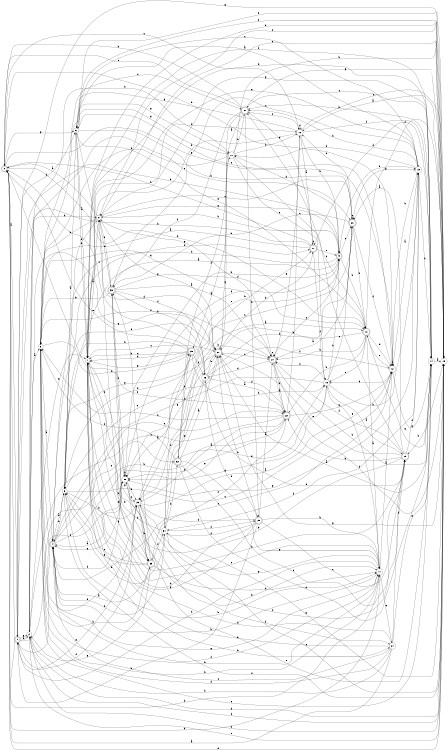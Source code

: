 digraph n29_4 {
__start0 [label="" shape="none"];

rankdir=LR;
size="8,5";

s0 [style="rounded,filled", color="black", fillcolor="white" shape="doublecircle", label="0"];
s1 [style="rounded,filled", color="black", fillcolor="white" shape="doublecircle", label="1"];
s2 [style="filled", color="black", fillcolor="white" shape="circle", label="2"];
s3 [style="filled", color="black", fillcolor="white" shape="circle", label="3"];
s4 [style="rounded,filled", color="black", fillcolor="white" shape="doublecircle", label="4"];
s5 [style="filled", color="black", fillcolor="white" shape="circle", label="5"];
s6 [style="filled", color="black", fillcolor="white" shape="circle", label="6"];
s7 [style="filled", color="black", fillcolor="white" shape="circle", label="7"];
s8 [style="filled", color="black", fillcolor="white" shape="circle", label="8"];
s9 [style="rounded,filled", color="black", fillcolor="white" shape="doublecircle", label="9"];
s10 [style="rounded,filled", color="black", fillcolor="white" shape="doublecircle", label="10"];
s11 [style="filled", color="black", fillcolor="white" shape="circle", label="11"];
s12 [style="filled", color="black", fillcolor="white" shape="circle", label="12"];
s13 [style="filled", color="black", fillcolor="white" shape="circle", label="13"];
s14 [style="filled", color="black", fillcolor="white" shape="circle", label="14"];
s15 [style="filled", color="black", fillcolor="white" shape="circle", label="15"];
s16 [style="filled", color="black", fillcolor="white" shape="circle", label="16"];
s17 [style="rounded,filled", color="black", fillcolor="white" shape="doublecircle", label="17"];
s18 [style="filled", color="black", fillcolor="white" shape="circle", label="18"];
s19 [style="rounded,filled", color="black", fillcolor="white" shape="doublecircle", label="19"];
s20 [style="rounded,filled", color="black", fillcolor="white" shape="doublecircle", label="20"];
s21 [style="rounded,filled", color="black", fillcolor="white" shape="doublecircle", label="21"];
s22 [style="rounded,filled", color="black", fillcolor="white" shape="doublecircle", label="22"];
s23 [style="filled", color="black", fillcolor="white" shape="circle", label="23"];
s24 [style="filled", color="black", fillcolor="white" shape="circle", label="24"];
s25 [style="rounded,filled", color="black", fillcolor="white" shape="doublecircle", label="25"];
s26 [style="filled", color="black", fillcolor="white" shape="circle", label="26"];
s27 [style="rounded,filled", color="black", fillcolor="white" shape="doublecircle", label="27"];
s28 [style="filled", color="black", fillcolor="white" shape="circle", label="28"];
s29 [style="rounded,filled", color="black", fillcolor="white" shape="doublecircle", label="29"];
s30 [style="filled", color="black", fillcolor="white" shape="circle", label="30"];
s31 [style="rounded,filled", color="black", fillcolor="white" shape="doublecircle", label="31"];
s32 [style="rounded,filled", color="black", fillcolor="white" shape="doublecircle", label="32"];
s33 [style="rounded,filled", color="black", fillcolor="white" shape="doublecircle", label="33"];
s34 [style="filled", color="black", fillcolor="white" shape="circle", label="34"];
s35 [style="rounded,filled", color="black", fillcolor="white" shape="doublecircle", label="35"];
s0 -> s1 [label="a"];
s0 -> s11 [label="b"];
s0 -> s16 [label="c"];
s0 -> s10 [label="d"];
s0 -> s12 [label="e"];
s0 -> s22 [label="f"];
s0 -> s6 [label="g"];
s0 -> s11 [label="h"];
s1 -> s2 [label="a"];
s1 -> s9 [label="b"];
s1 -> s2 [label="c"];
s1 -> s6 [label="d"];
s1 -> s23 [label="e"];
s1 -> s30 [label="f"];
s1 -> s15 [label="g"];
s1 -> s22 [label="h"];
s2 -> s3 [label="a"];
s2 -> s28 [label="b"];
s2 -> s20 [label="c"];
s2 -> s15 [label="d"];
s2 -> s7 [label="e"];
s2 -> s15 [label="f"];
s2 -> s27 [label="g"];
s2 -> s8 [label="h"];
s3 -> s4 [label="a"];
s3 -> s35 [label="b"];
s3 -> s31 [label="c"];
s3 -> s29 [label="d"];
s3 -> s23 [label="e"];
s3 -> s21 [label="f"];
s3 -> s21 [label="g"];
s3 -> s11 [label="h"];
s4 -> s5 [label="a"];
s4 -> s5 [label="b"];
s4 -> s32 [label="c"];
s4 -> s18 [label="d"];
s4 -> s22 [label="e"];
s4 -> s30 [label="f"];
s4 -> s11 [label="g"];
s4 -> s34 [label="h"];
s5 -> s6 [label="a"];
s5 -> s11 [label="b"];
s5 -> s12 [label="c"];
s5 -> s17 [label="d"];
s5 -> s27 [label="e"];
s5 -> s15 [label="f"];
s5 -> s29 [label="g"];
s5 -> s23 [label="h"];
s6 -> s7 [label="a"];
s6 -> s7 [label="b"];
s6 -> s12 [label="c"];
s6 -> s27 [label="d"];
s6 -> s10 [label="e"];
s6 -> s15 [label="f"];
s6 -> s28 [label="g"];
s6 -> s20 [label="h"];
s7 -> s8 [label="a"];
s7 -> s24 [label="b"];
s7 -> s27 [label="c"];
s7 -> s16 [label="d"];
s7 -> s35 [label="e"];
s7 -> s30 [label="f"];
s7 -> s35 [label="g"];
s7 -> s35 [label="h"];
s8 -> s0 [label="a"];
s8 -> s9 [label="b"];
s8 -> s20 [label="c"];
s8 -> s33 [label="d"];
s8 -> s15 [label="e"];
s8 -> s5 [label="f"];
s8 -> s27 [label="g"];
s8 -> s3 [label="h"];
s9 -> s5 [label="a"];
s9 -> s10 [label="b"];
s9 -> s20 [label="c"];
s9 -> s4 [label="d"];
s9 -> s30 [label="e"];
s9 -> s13 [label="f"];
s9 -> s8 [label="g"];
s9 -> s28 [label="h"];
s10 -> s11 [label="a"];
s10 -> s22 [label="b"];
s10 -> s27 [label="c"];
s10 -> s12 [label="d"];
s10 -> s18 [label="e"];
s10 -> s15 [label="f"];
s10 -> s15 [label="g"];
s10 -> s21 [label="h"];
s11 -> s12 [label="a"];
s11 -> s3 [label="b"];
s11 -> s7 [label="c"];
s11 -> s1 [label="d"];
s11 -> s24 [label="e"];
s11 -> s4 [label="f"];
s11 -> s23 [label="g"];
s11 -> s4 [label="h"];
s12 -> s13 [label="a"];
s12 -> s13 [label="b"];
s12 -> s4 [label="c"];
s12 -> s18 [label="d"];
s12 -> s10 [label="e"];
s12 -> s12 [label="f"];
s12 -> s14 [label="g"];
s12 -> s0 [label="h"];
s13 -> s6 [label="a"];
s13 -> s14 [label="b"];
s13 -> s6 [label="c"];
s13 -> s28 [label="d"];
s13 -> s7 [label="e"];
s13 -> s34 [label="f"];
s13 -> s30 [label="g"];
s13 -> s31 [label="h"];
s14 -> s15 [label="a"];
s14 -> s19 [label="b"];
s14 -> s31 [label="c"];
s14 -> s7 [label="d"];
s14 -> s3 [label="e"];
s14 -> s7 [label="f"];
s14 -> s8 [label="g"];
s14 -> s31 [label="h"];
s15 -> s16 [label="a"];
s15 -> s7 [label="b"];
s15 -> s8 [label="c"];
s15 -> s0 [label="d"];
s15 -> s2 [label="e"];
s15 -> s6 [label="f"];
s15 -> s27 [label="g"];
s15 -> s2 [label="h"];
s16 -> s17 [label="a"];
s16 -> s7 [label="b"];
s16 -> s15 [label="c"];
s16 -> s16 [label="d"];
s16 -> s21 [label="e"];
s16 -> s14 [label="f"];
s16 -> s3 [label="g"];
s16 -> s9 [label="h"];
s17 -> s3 [label="a"];
s17 -> s0 [label="b"];
s17 -> s17 [label="c"];
s17 -> s14 [label="d"];
s17 -> s9 [label="e"];
s17 -> s18 [label="f"];
s17 -> s31 [label="g"];
s17 -> s1 [label="h"];
s18 -> s19 [label="a"];
s18 -> s9 [label="b"];
s18 -> s20 [label="c"];
s18 -> s4 [label="d"];
s18 -> s11 [label="e"];
s18 -> s21 [label="f"];
s18 -> s30 [label="g"];
s18 -> s13 [label="h"];
s19 -> s20 [label="a"];
s19 -> s8 [label="b"];
s19 -> s31 [label="c"];
s19 -> s13 [label="d"];
s19 -> s27 [label="e"];
s19 -> s21 [label="f"];
s19 -> s33 [label="g"];
s19 -> s22 [label="h"];
s20 -> s21 [label="a"];
s20 -> s33 [label="b"];
s20 -> s23 [label="c"];
s20 -> s16 [label="d"];
s20 -> s20 [label="e"];
s20 -> s12 [label="f"];
s20 -> s13 [label="g"];
s20 -> s10 [label="h"];
s21 -> s22 [label="a"];
s21 -> s14 [label="b"];
s21 -> s9 [label="c"];
s21 -> s26 [label="d"];
s21 -> s21 [label="e"];
s21 -> s15 [label="f"];
s21 -> s8 [label="g"];
s21 -> s22 [label="h"];
s22 -> s23 [label="a"];
s22 -> s3 [label="b"];
s22 -> s2 [label="c"];
s22 -> s27 [label="d"];
s22 -> s30 [label="e"];
s22 -> s35 [label="f"];
s22 -> s12 [label="g"];
s22 -> s16 [label="h"];
s23 -> s12 [label="a"];
s23 -> s24 [label="b"];
s23 -> s19 [label="c"];
s23 -> s25 [label="d"];
s23 -> s14 [label="e"];
s23 -> s1 [label="f"];
s23 -> s33 [label="g"];
s23 -> s35 [label="h"];
s24 -> s0 [label="a"];
s24 -> s2 [label="b"];
s24 -> s4 [label="c"];
s24 -> s3 [label="d"];
s24 -> s7 [label="e"];
s24 -> s19 [label="f"];
s24 -> s14 [label="g"];
s24 -> s7 [label="h"];
s25 -> s21 [label="a"];
s25 -> s1 [label="b"];
s25 -> s19 [label="c"];
s25 -> s7 [label="d"];
s25 -> s26 [label="e"];
s25 -> s34 [label="f"];
s25 -> s7 [label="g"];
s25 -> s11 [label="h"];
s26 -> s22 [label="a"];
s26 -> s27 [label="b"];
s26 -> s0 [label="c"];
s26 -> s23 [label="d"];
s26 -> s19 [label="e"];
s26 -> s12 [label="f"];
s26 -> s34 [label="g"];
s26 -> s20 [label="h"];
s27 -> s14 [label="a"];
s27 -> s25 [label="b"];
s27 -> s21 [label="c"];
s27 -> s5 [label="d"];
s27 -> s23 [label="e"];
s27 -> s4 [label="f"];
s27 -> s28 [label="g"];
s27 -> s17 [label="h"];
s28 -> s29 [label="a"];
s28 -> s31 [label="b"];
s28 -> s10 [label="c"];
s28 -> s16 [label="d"];
s28 -> s18 [label="e"];
s28 -> s3 [label="f"];
s28 -> s6 [label="g"];
s28 -> s15 [label="h"];
s29 -> s30 [label="a"];
s29 -> s18 [label="b"];
s29 -> s7 [label="c"];
s29 -> s7 [label="d"];
s29 -> s0 [label="e"];
s29 -> s26 [label="f"];
s29 -> s7 [label="g"];
s29 -> s5 [label="h"];
s30 -> s4 [label="a"];
s30 -> s30 [label="b"];
s30 -> s23 [label="c"];
s30 -> s23 [label="d"];
s30 -> s11 [label="e"];
s30 -> s9 [label="f"];
s30 -> s4 [label="g"];
s30 -> s9 [label="h"];
s31 -> s27 [label="a"];
s31 -> s25 [label="b"];
s31 -> s16 [label="c"];
s31 -> s32 [label="d"];
s31 -> s0 [label="e"];
s31 -> s33 [label="f"];
s31 -> s15 [label="g"];
s31 -> s0 [label="h"];
s32 -> s27 [label="a"];
s32 -> s29 [label="b"];
s32 -> s19 [label="c"];
s32 -> s14 [label="d"];
s32 -> s18 [label="e"];
s32 -> s3 [label="f"];
s32 -> s11 [label="g"];
s32 -> s17 [label="h"];
s33 -> s21 [label="a"];
s33 -> s30 [label="b"];
s33 -> s13 [label="c"];
s33 -> s10 [label="d"];
s33 -> s8 [label="e"];
s33 -> s26 [label="f"];
s33 -> s3 [label="g"];
s33 -> s26 [label="h"];
s34 -> s10 [label="a"];
s34 -> s21 [label="b"];
s34 -> s15 [label="c"];
s34 -> s32 [label="d"];
s34 -> s7 [label="e"];
s34 -> s25 [label="f"];
s34 -> s15 [label="g"];
s34 -> s5 [label="h"];
s35 -> s4 [label="a"];
s35 -> s33 [label="b"];
s35 -> s5 [label="c"];
s35 -> s11 [label="d"];
s35 -> s5 [label="e"];
s35 -> s34 [label="f"];
s35 -> s2 [label="g"];
s35 -> s30 [label="h"];

}